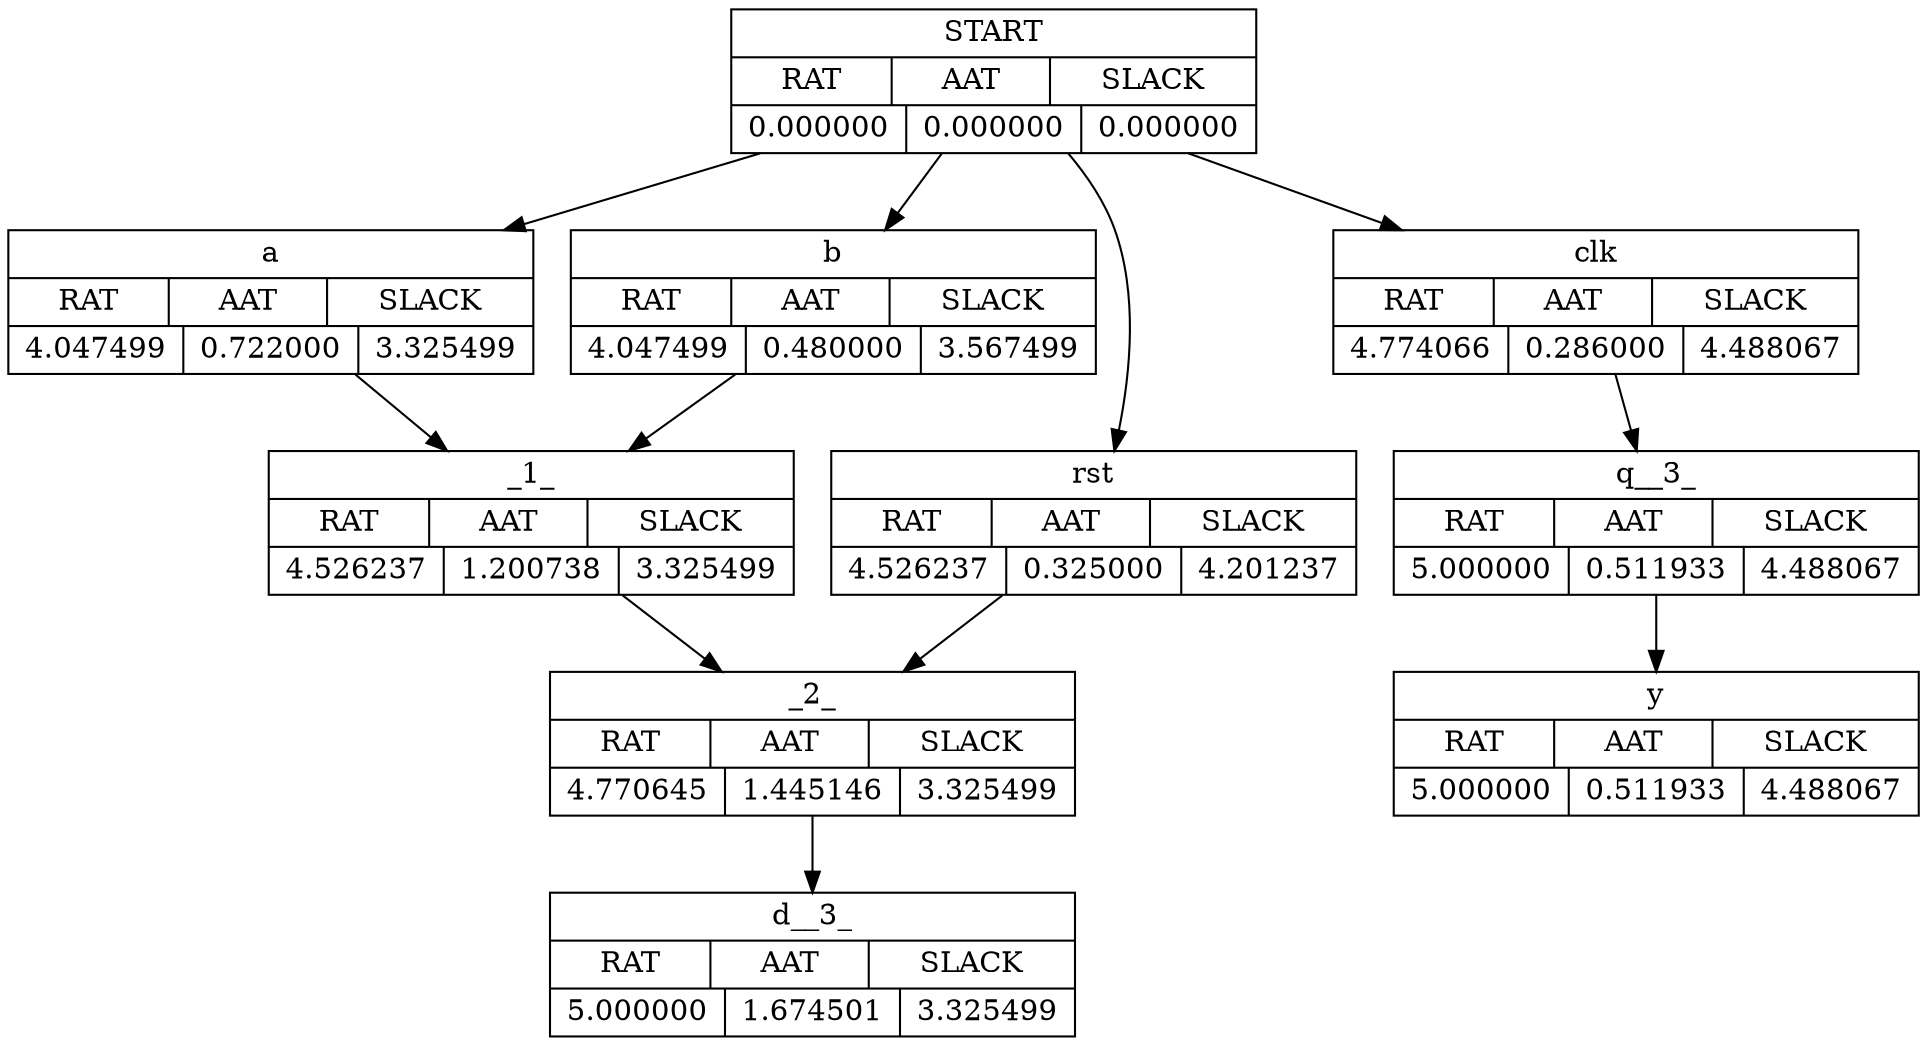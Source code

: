 Digraph G {
START[shape ="record", label = "{{START}|{RAT|AAT|SLACK}|{0.000000|0.000000|0.000000}}"];
a[shape ="record", label = "{{a}|{RAT|AAT|SLACK}|{4.047499|0.722000|3.325499}}"];
b[shape ="record", label = "{{b}|{RAT|AAT|SLACK}|{4.047499|0.480000|3.567499}}"];
clk[shape ="record", label = "{{clk}|{RAT|AAT|SLACK}|{4.774066|0.286000|4.488067}}"];
rst[shape ="record", label = "{{rst}|{RAT|AAT|SLACK}|{4.526237|0.325000|4.201237}}"];
y[shape ="record", label = "{{y}|{RAT|AAT|SLACK}|{5.000000|0.511933|4.488067}}"];
_1_[shape ="record", label = "{{_1_}|{RAT|AAT|SLACK}|{4.526237|1.200738|3.325499}}"];
_2_[shape ="record", label = "{{_2_}|{RAT|AAT|SLACK}|{4.770645|1.445146|3.325499}}"];
d__3_[shape ="record", label = "{{d__3_}|{RAT|AAT|SLACK}|{5.000000|1.674501|3.325499}}"];
q__3_[shape ="record", label = "{{q__3_}|{RAT|AAT|SLACK}|{5.000000|0.511933|4.488067}}"];
START->a;
START->b;
START->clk;
START->rst;
a->_1_;
b->_1_;
clk->q__3_;
rst->_2_;
_1_->_2_;
_2_->d__3_;
q__3_->y;
}
